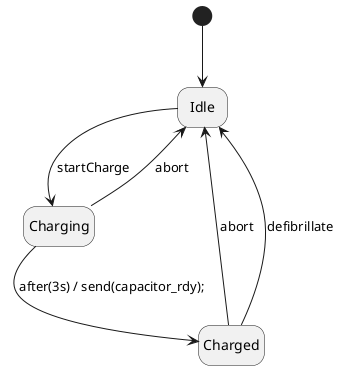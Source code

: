 @startuml
hide empty description
[*] --> Idle
Idle --> Charging : startCharge
Charging --> Charged : after(3s) / send(capacitor_rdy);
Charging --> Idle : abort
Charged --> Idle : abort
Charged --> Idle : defibrillate
@enduml
